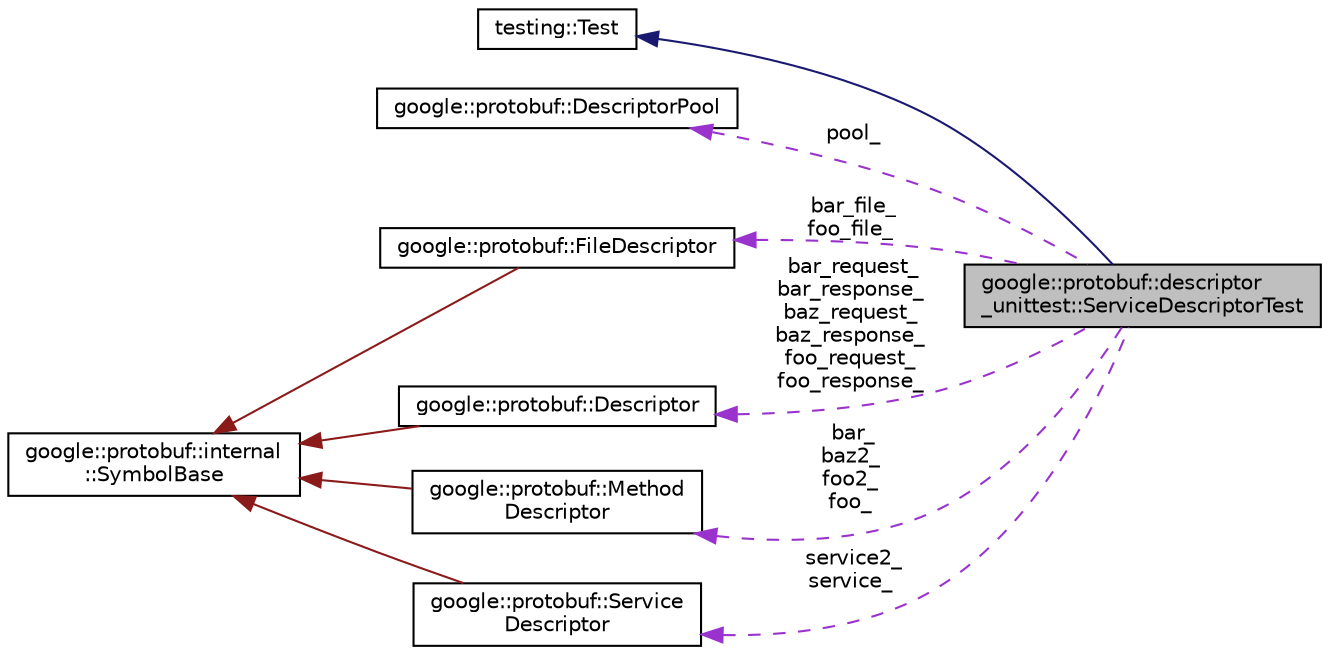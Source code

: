 digraph "google::protobuf::descriptor_unittest::ServiceDescriptorTest"
{
 // LATEX_PDF_SIZE
  edge [fontname="Helvetica",fontsize="10",labelfontname="Helvetica",labelfontsize="10"];
  node [fontname="Helvetica",fontsize="10",shape=record];
  rankdir="LR";
  Node1 [label="google::protobuf::descriptor\l_unittest::ServiceDescriptorTest",height=0.2,width=0.4,color="black", fillcolor="grey75", style="filled", fontcolor="black",tooltip=" "];
  Node2 -> Node1 [dir="back",color="midnightblue",fontsize="10",style="solid",fontname="Helvetica"];
  Node2 [label="testing::Test",height=0.2,width=0.4,color="black", fillcolor="white", style="filled",URL="$classtesting_1_1Test.html",tooltip=" "];
  Node3 -> Node1 [dir="back",color="darkorchid3",fontsize="10",style="dashed",label=" pool_" ,fontname="Helvetica"];
  Node3 [label="google::protobuf::DescriptorPool",height=0.2,width=0.4,color="black", fillcolor="white", style="filled",URL="$classgoogle_1_1protobuf_1_1DescriptorPool.html",tooltip=" "];
  Node4 -> Node1 [dir="back",color="darkorchid3",fontsize="10",style="dashed",label=" bar_file_\nfoo_file_" ,fontname="Helvetica"];
  Node4 [label="google::protobuf::FileDescriptor",height=0.2,width=0.4,color="black", fillcolor="white", style="filled",URL="$classgoogle_1_1protobuf_1_1FileDescriptor.html",tooltip=" "];
  Node5 -> Node4 [dir="back",color="firebrick4",fontsize="10",style="solid",fontname="Helvetica"];
  Node5 [label="google::protobuf::internal\l::SymbolBase",height=0.2,width=0.4,color="black", fillcolor="white", style="filled",URL="$classgoogle_1_1protobuf_1_1internal_1_1SymbolBase.html",tooltip=" "];
  Node6 -> Node1 [dir="back",color="darkorchid3",fontsize="10",style="dashed",label=" bar_request_\nbar_response_\nbaz_request_\nbaz_response_\nfoo_request_\nfoo_response_" ,fontname="Helvetica"];
  Node6 [label="google::protobuf::Descriptor",height=0.2,width=0.4,color="black", fillcolor="white", style="filled",URL="$classgoogle_1_1protobuf_1_1Descriptor.html",tooltip=" "];
  Node5 -> Node6 [dir="back",color="firebrick4",fontsize="10",style="solid",fontname="Helvetica"];
  Node7 -> Node1 [dir="back",color="darkorchid3",fontsize="10",style="dashed",label=" bar_\nbaz2_\nfoo2_\nfoo_" ,fontname="Helvetica"];
  Node7 [label="google::protobuf::Method\lDescriptor",height=0.2,width=0.4,color="black", fillcolor="white", style="filled",URL="$classgoogle_1_1protobuf_1_1MethodDescriptor.html",tooltip=" "];
  Node5 -> Node7 [dir="back",color="firebrick4",fontsize="10",style="solid",fontname="Helvetica"];
  Node8 -> Node1 [dir="back",color="darkorchid3",fontsize="10",style="dashed",label=" service2_\nservice_" ,fontname="Helvetica"];
  Node8 [label="google::protobuf::Service\lDescriptor",height=0.2,width=0.4,color="black", fillcolor="white", style="filled",URL="$classgoogle_1_1protobuf_1_1ServiceDescriptor.html",tooltip=" "];
  Node5 -> Node8 [dir="back",color="firebrick4",fontsize="10",style="solid",fontname="Helvetica"];
}
